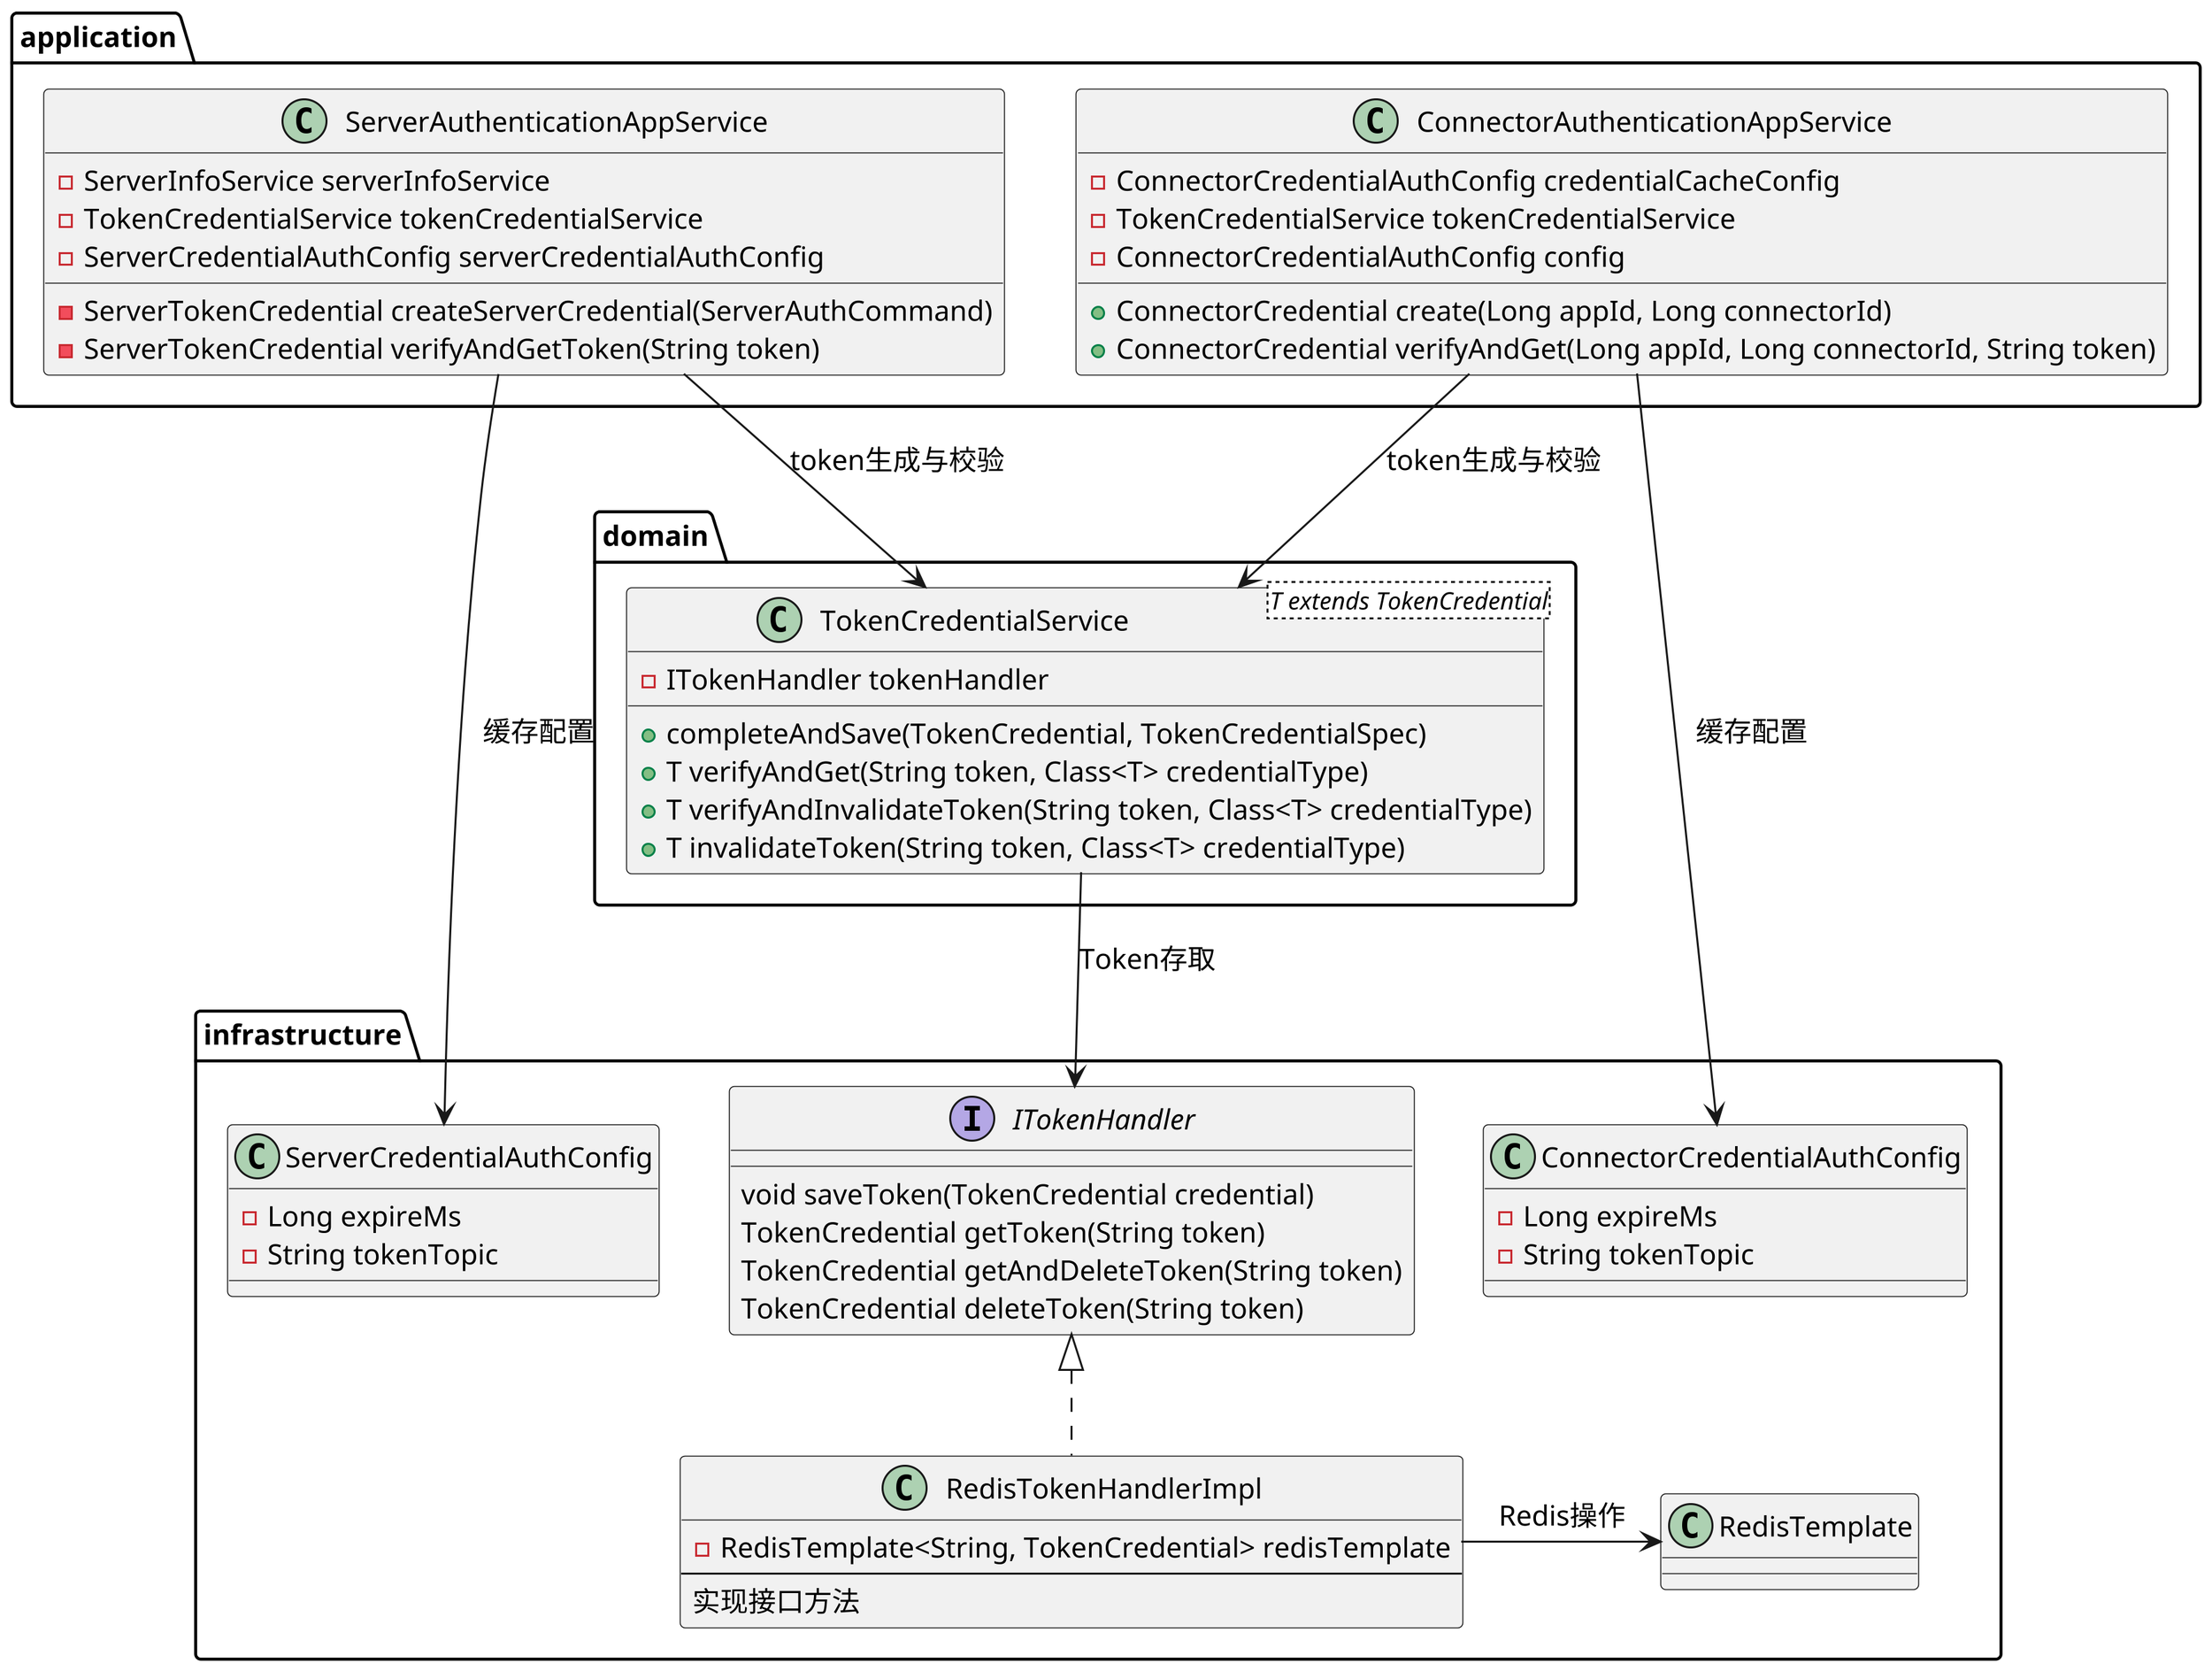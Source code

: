 @startuml
'https://plantuml.com/class-diagram
skinparam shadowing false
skinparam defaultFontName xfonts-wqy
skinparam dpi 300
skinparam activity  {
    DiamondFontSize 14
    ArrowFontSize 14
    FontSize 14
}
package application {
    class ServerAuthenticationAppService {
        - ServerInfoService serverInfoService
        - TokenCredentialService tokenCredentialService
        - ServerCredentialAuthConfig serverCredentialAuthConfig
        - ServerTokenCredential createServerCredential(ServerAuthCommand)
        - ServerTokenCredential verifyAndGetToken(String token)
    }
    class ConnectorAuthenticationAppService {
        - ConnectorCredentialAuthConfig credentialCacheConfig
        - TokenCredentialService tokenCredentialService
        - ConnectorCredentialAuthConfig config
        + ConnectorCredential create(Long appId, Long connectorId)
        +  ConnectorCredential verifyAndGet(Long appId, Long connectorId, String token)
    }
}


package domain {
    class TokenCredentialService<T extends TokenCredential> {
        - ITokenHandler tokenHandler
        + completeAndSave(TokenCredential, TokenCredentialSpec)
        + T verifyAndGet(String token, Class<T> credentialType)
        + T verifyAndInvalidateToken(String token, Class<T> credentialType)
        + T invalidateToken(String token, Class<T> credentialType)
    }
}

package infrastructure {
    class ConnectorCredentialAuthConfig {
        - Long expireMs
        - String tokenTopic
    }
    class ServerCredentialAuthConfig {
        - Long expireMs
        - String tokenTopic
    }
    interface ITokenHandler {
        void saveToken(TokenCredential credential)
        TokenCredential getToken(String token)
        TokenCredential getAndDeleteToken(String token)
        TokenCredential deleteToken(String token)
    }
    class RedisTokenHandlerImpl implements ITokenHandler {
        - RedisTemplate<String, TokenCredential> redisTemplate
        ---
        实现接口方法
    }
    class RedisTemplate
}
ServerAuthenticationAppService -> ServerCredentialAuthConfig: 缓存配置
ServerAuthenticationAppService -> TokenCredentialService: token生成与校验
ConnectorAuthenticationAppService --> ConnectorCredentialAuthConfig: 缓存配置
ConnectorAuthenticationAppService --> TokenCredentialService: token生成与校验
TokenCredentialService --> ITokenHandler: Token存取
RedisTokenHandlerImpl -> RedisTemplate: Redis操作
@enduml